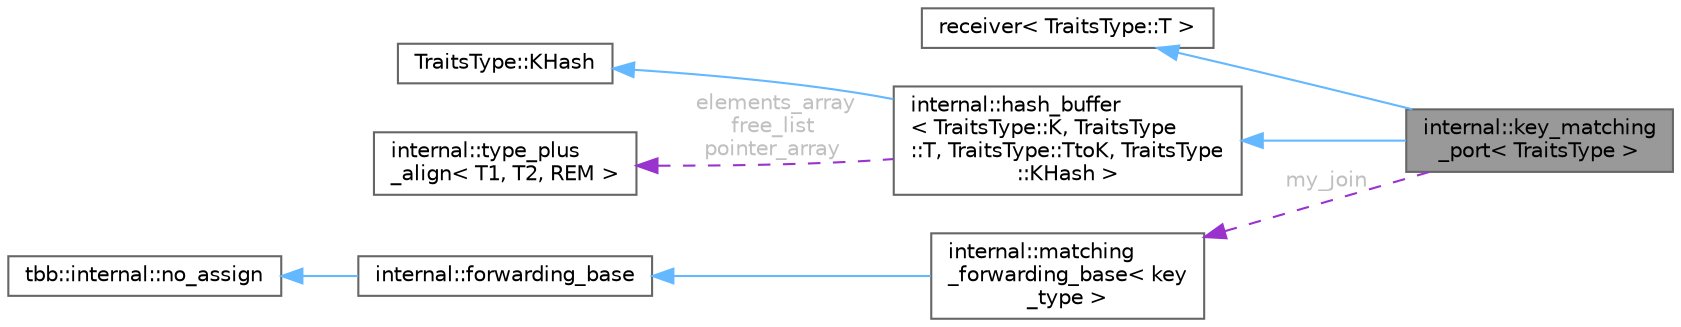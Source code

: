 digraph "internal::key_matching_port&lt; TraitsType &gt;"
{
 // LATEX_PDF_SIZE
  bgcolor="transparent";
  edge [fontname=Helvetica,fontsize=10,labelfontname=Helvetica,labelfontsize=10];
  node [fontname=Helvetica,fontsize=10,shape=box,height=0.2,width=0.4];
  rankdir="LR";
  Node1 [id="Node000001",label="internal::key_matching\l_port\< TraitsType \>",height=0.2,width=0.4,color="gray40", fillcolor="grey60", style="filled", fontcolor="black",tooltip=" "];
  Node2 -> Node1 [id="edge1_Node000001_Node000002",dir="back",color="steelblue1",style="solid",tooltip=" "];
  Node2 [id="Node000002",label="receiver\< TraitsType::T \>",height=0.2,width=0.4,color="gray40", fillcolor="white", style="filled",tooltip=" "];
  Node3 -> Node1 [id="edge2_Node000001_Node000003",dir="back",color="steelblue1",style="solid",tooltip=" "];
  Node3 [id="Node000003",label="internal::hash_buffer\l\< TraitsType::K, TraitsType\l::T, TraitsType::TtoK, TraitsType\l::KHash \>",height=0.2,width=0.4,color="gray40", fillcolor="white", style="filled",URL="$classinternal_1_1hash__buffer.html",tooltip=" "];
  Node4 -> Node3 [id="edge3_Node000003_Node000004",dir="back",color="steelblue1",style="solid",tooltip=" "];
  Node4 [id="Node000004",label="TraitsType::KHash",height=0.2,width=0.4,color="gray40", fillcolor="white", style="filled",tooltip=" "];
  Node5 -> Node3 [id="edge4_Node000003_Node000005",dir="back",color="darkorchid3",style="dashed",tooltip=" ",label=" elements_array\nfree_list\npointer_array",fontcolor="grey" ];
  Node5 [id="Node000005",label="internal::type_plus\l_align\< T1, T2, REM \>",height=0.2,width=0.4,color="gray40", fillcolor="white", style="filled",URL="$structinternal_1_1type__plus__align.html",tooltip="type mimicking std::pair but with trailing fill to ensure each element of an array"];
  Node6 -> Node1 [id="edge5_Node000001_Node000006",dir="back",color="darkorchid3",style="dashed",tooltip=" ",label=" my_join",fontcolor="grey" ];
  Node6 [id="Node000006",label="internal::matching\l_forwarding_base\< key\l_type \>",height=0.2,width=0.4,color="gray40", fillcolor="white", style="filled",URL="$structinternal_1_1matching__forwarding__base.html",tooltip=" "];
  Node7 -> Node6 [id="edge6_Node000006_Node000007",dir="back",color="steelblue1",style="solid",tooltip=" "];
  Node7 [id="Node000007",label="internal::forwarding_base",height=0.2,width=0.4,color="gray40", fillcolor="white", style="filled",URL="$structinternal_1_1forwarding__base.html",tooltip=" "];
  Node8 -> Node7 [id="edge7_Node000007_Node000008",dir="back",color="steelblue1",style="solid",tooltip=" "];
  Node8 [id="Node000008",label="tbb::internal::no_assign",height=0.2,width=0.4,color="gray40", fillcolor="white", style="filled",tooltip=" "];
}
